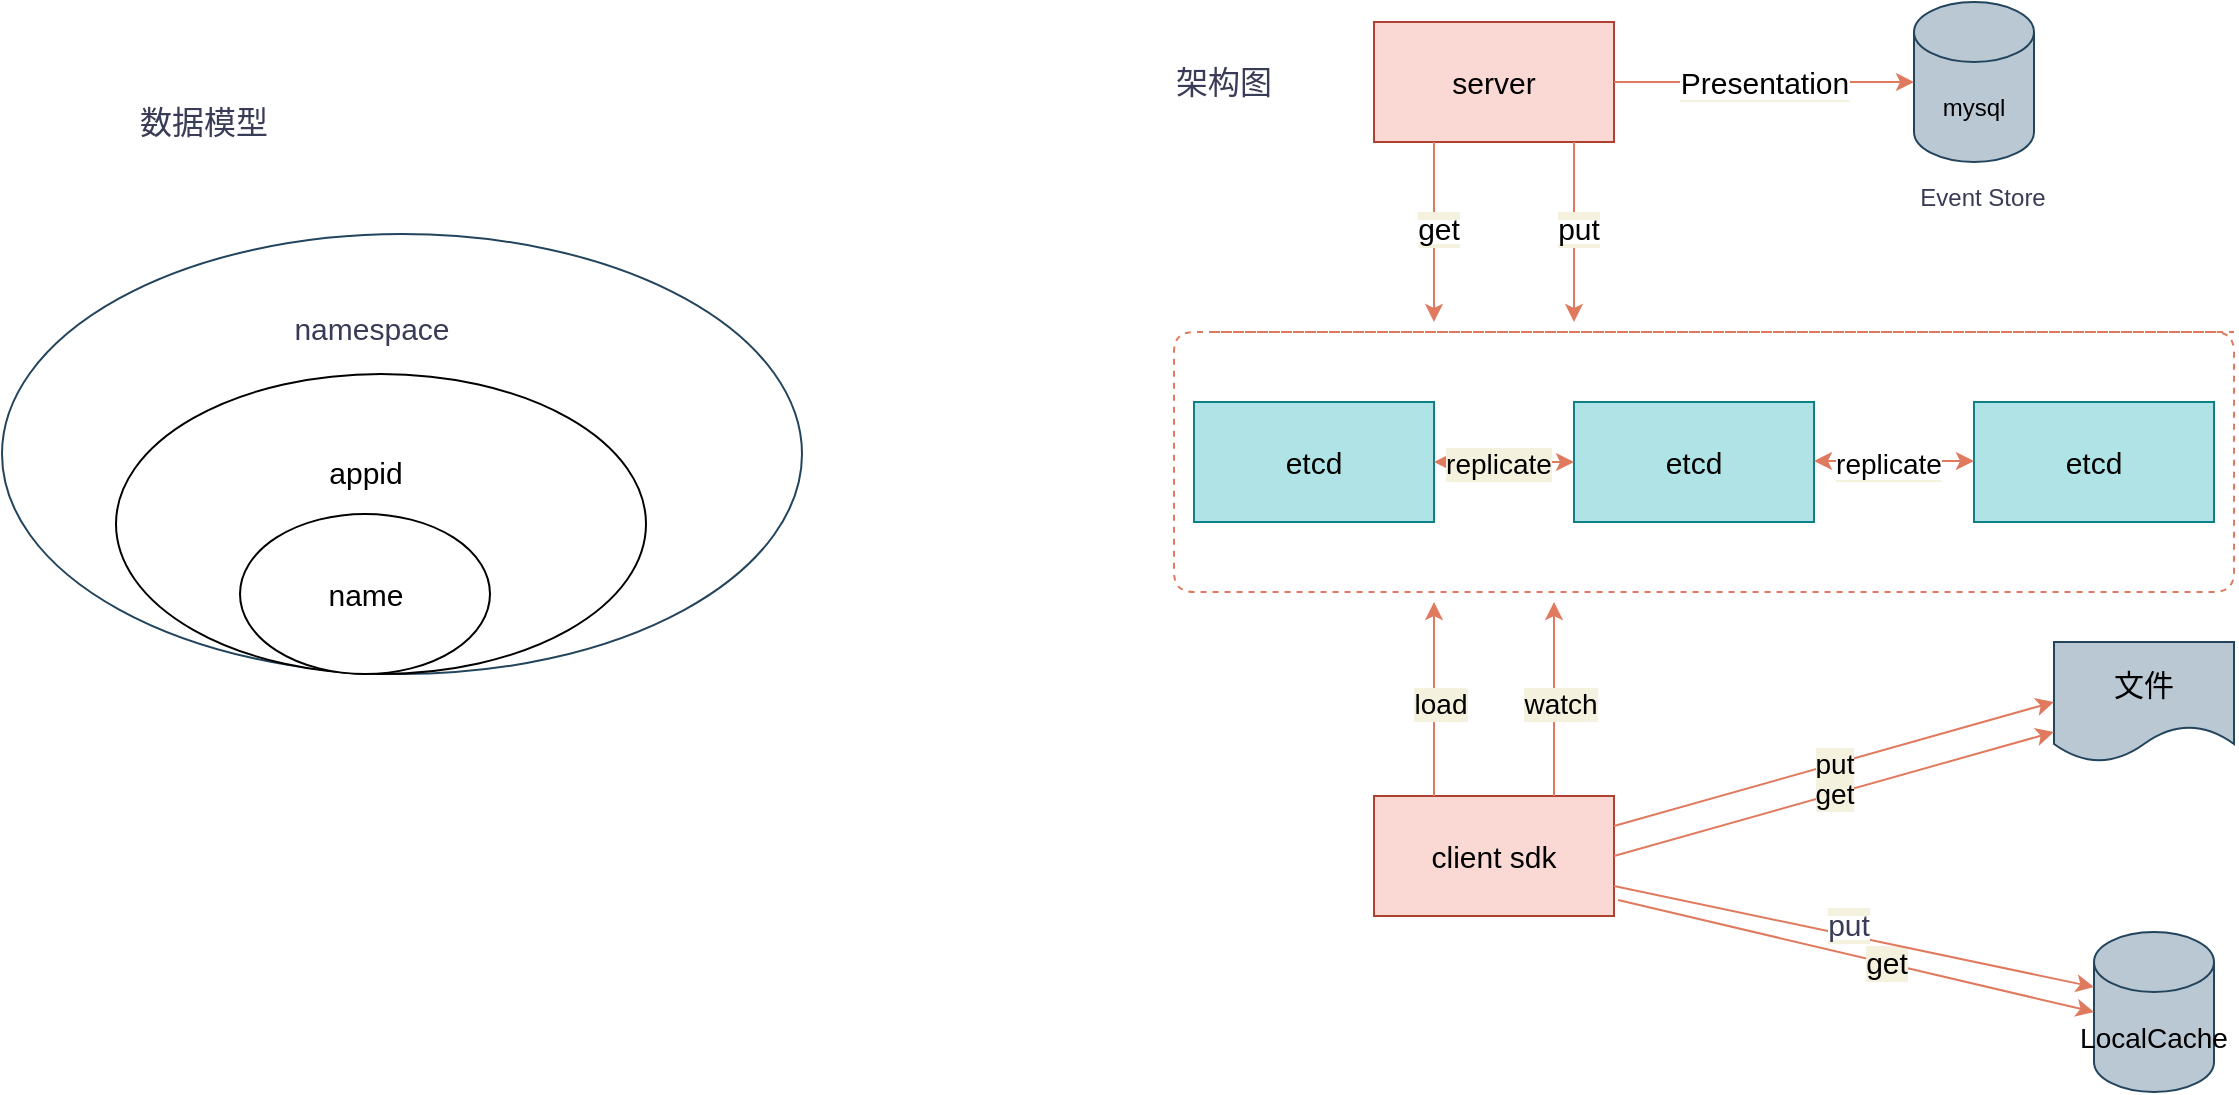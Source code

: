 <mxfile>
    <diagram id="Q3mBxXgB6su_p8Unu43f" name="Page-1">
        <mxGraphModel dx="2205" dy="807" grid="0" gridSize="10" guides="0" tooltips="1" connect="0" arrows="0" fold="1" page="1" pageScale="1" pageWidth="827" pageHeight="1169" background="#FFFFFF" math="0" shadow="0">
            <root>
                <mxCell id="0"/>
                <mxCell id="1" parent="0"/>
                <mxCell id="2" value="&lt;font style=&quot;font-size: 15px&quot; color=&quot;#000000&quot;&gt;etcd&lt;/font&gt;" style="whiteSpace=wrap;html=1;fillColor=#b0e3e6;strokeColor=#0e8088;" parent="1" vertex="1">
                    <mxGeometry x="170" y="240" width="120" height="60" as="geometry"/>
                </mxCell>
                <mxCell id="3" value="&lt;font style=&quot;font-size: 15px&quot; color=&quot;#000000&quot;&gt;etcd&lt;/font&gt;" style="whiteSpace=wrap;html=1;fillColor=#b0e3e6;strokeColor=#0e8088;" parent="1" vertex="1">
                    <mxGeometry x="360" y="240" width="120" height="60" as="geometry"/>
                </mxCell>
                <mxCell id="4" value="&lt;font style=&quot;font-size: 15px&quot; color=&quot;#000000&quot;&gt;etcd&lt;/font&gt;" style="whiteSpace=wrap;html=1;fillColor=#b0e3e6;strokeColor=#0e8088;" parent="1" vertex="1">
                    <mxGeometry x="560" y="240" width="120" height="60" as="geometry"/>
                </mxCell>
                <mxCell id="5" value="" style="endArrow=none;dashed=1;html=1;strokeColor=#E07A5F;fontColor=#393C56;labelBackgroundColor=#F4F1DE;" parent="1" edge="1">
                    <mxGeometry width="50" height="50" relative="1" as="geometry">
                        <mxPoint x="180" y="205" as="sourcePoint"/>
                        <mxPoint x="690" y="205" as="targetPoint"/>
                        <Array as="points">
                            <mxPoint x="690" y="205"/>
                            <mxPoint x="690" y="335"/>
                            <mxPoint x="160" y="335"/>
                            <mxPoint x="160" y="205"/>
                        </Array>
                    </mxGeometry>
                </mxCell>
                <mxCell id="6" value="&lt;font style=&quot;font-size: 15px&quot; color=&quot;#000000&quot;&gt;server&lt;/font&gt;" style="whiteSpace=wrap;html=1;fillColor=#fad9d5;strokeColor=#ae4132;" parent="1" vertex="1">
                    <mxGeometry x="260" y="50" width="120" height="60" as="geometry"/>
                </mxCell>
                <mxCell id="9" value="mysql" style="shape=cylinder3;whiteSpace=wrap;html=1;boundedLbl=1;backgroundOutline=1;size=15;fillColor=#bac8d3;strokeColor=#23445d;" parent="1" vertex="1">
                    <mxGeometry x="530" y="40" width="60" height="80" as="geometry"/>
                </mxCell>
                <mxCell id="10" value="&lt;font color=&quot;#000000&quot; style=&quot;font-size: 15px ; background-color: rgb(255 , 255 , 255)&quot;&gt;Presentation&lt;/font&gt;" style="endArrow=classic;html=1;entryX=0;entryY=0.5;entryDx=0;entryDy=0;entryPerimeter=0;strokeColor=#E07A5F;fontColor=#393C56;exitX=1;exitY=0.5;exitDx=0;exitDy=0;labelBackgroundColor=#F4F1DE;" parent="1" source="6" target="9" edge="1">
                    <mxGeometry width="50" height="50" relative="1" as="geometry">
                        <mxPoint x="380" y="10" as="sourcePoint"/>
                        <mxPoint x="210" y="20" as="targetPoint"/>
                    </mxGeometry>
                </mxCell>
                <mxCell id="11" value="" style="endArrow=classic;html=1;exitX=0.25;exitY=1;exitDx=0;exitDy=0;strokeColor=#E07A5F;fontColor=#393C56;labelBackgroundColor=#F4F1DE;" parent="1" source="6" edge="1">
                    <mxGeometry width="50" height="50" relative="1" as="geometry">
                        <mxPoint x="150" y="160" as="sourcePoint"/>
                        <mxPoint x="290" y="200" as="targetPoint"/>
                    </mxGeometry>
                </mxCell>
                <mxCell id="12" value="&lt;span style=&quot;background-color: rgb(255 , 255 , 255)&quot;&gt;&lt;font style=&quot;font-size: 15px&quot; color=&quot;#000000&quot;&gt;get&lt;/font&gt;&lt;/span&gt;" style="edgeLabel;html=1;align=center;verticalAlign=middle;resizable=0;points=[];fontColor=#393C56;labelBackgroundColor=#F4F1DE;" parent="11" vertex="1" connectable="0">
                    <mxGeometry x="-0.04" y="2" relative="1" as="geometry">
                        <mxPoint as="offset"/>
                    </mxGeometry>
                </mxCell>
                <mxCell id="13" value="&lt;font style=&quot;font-size: 15px&quot; color=&quot;#000000&quot;&gt;client sdk&lt;/font&gt;" style="whiteSpace=wrap;html=1;fillColor=#fad9d5;strokeColor=#ae4132;" parent="1" vertex="1">
                    <mxGeometry x="260" y="437" width="120" height="60" as="geometry"/>
                </mxCell>
                <mxCell id="15" value="&lt;font color=&quot;#000000&quot; style=&quot;font-size: 14px&quot;&gt;LocalCache&lt;/font&gt;" style="shape=cylinder3;whiteSpace=wrap;html=1;boundedLbl=1;backgroundOutline=1;size=15;fillColor=#bac8d3;strokeColor=#23445d;" parent="1" vertex="1">
                    <mxGeometry x="620" y="505" width="60" height="80" as="geometry"/>
                </mxCell>
                <mxCell id="16" value="" style="endArrow=classic;html=1;exitX=1.017;exitY=0.867;exitDx=0;exitDy=0;entryX=0;entryY=0.5;entryDx=0;entryDy=0;entryPerimeter=0;strokeColor=#E07A5F;fontColor=#393C56;exitPerimeter=0;labelBackgroundColor=#F4F1DE;" parent="1" source="13" target="15" edge="1">
                    <mxGeometry width="50" height="50" relative="1" as="geometry">
                        <mxPoint x="170" y="470" as="sourcePoint"/>
                        <mxPoint x="240" y="440" as="targetPoint"/>
                    </mxGeometry>
                </mxCell>
                <mxCell id="17" value="&lt;font style=&quot;font-size: 15px&quot; color=&quot;#000000&quot;&gt;get&lt;/font&gt;" style="edgeLabel;html=1;align=center;verticalAlign=middle;resizable=0;points=[];fontColor=#393C56;labelBackgroundColor=#F4F1DE;" parent="16" vertex="1" connectable="0">
                    <mxGeometry x="0.119" y="1" relative="1" as="geometry">
                        <mxPoint as="offset"/>
                    </mxGeometry>
                </mxCell>
                <mxCell id="19" value="" style="endArrow=classic;html=1;strokeColor=#E07A5F;fontColor=#393C56;exitX=0.75;exitY=0;exitDx=0;exitDy=0;labelBackgroundColor=#F4F1DE;" parent="1" source="13" edge="1">
                    <mxGeometry width="50" height="50" relative="1" as="geometry">
                        <mxPoint x="400" y="380" as="sourcePoint"/>
                        <mxPoint x="350" y="340" as="targetPoint"/>
                    </mxGeometry>
                </mxCell>
                <mxCell id="20" value="&lt;font style=&quot;font-size: 14px&quot; color=&quot;#000000&quot;&gt;watch&lt;/font&gt;" style="edgeLabel;html=1;align=center;verticalAlign=middle;resizable=0;points=[];fontColor=#393C56;labelBackgroundColor=#F4F1DE;" parent="19" vertex="1" connectable="0">
                    <mxGeometry x="-0.044" y="-3" relative="1" as="geometry">
                        <mxPoint as="offset"/>
                    </mxGeometry>
                </mxCell>
                <mxCell id="24" value="" style="endArrow=classic;startArrow=classic;html=1;exitX=1;exitY=0.5;exitDx=0;exitDy=0;entryX=0;entryY=0.5;entryDx=0;entryDy=0;strokeColor=#E07A5F;fontColor=#393C56;labelBackgroundColor=#F4F1DE;" parent="1" source="2" target="3" edge="1">
                    <mxGeometry width="50" height="50" relative="1" as="geometry">
                        <mxPoint x="190" y="310" as="sourcePoint"/>
                        <mxPoint x="240" y="260" as="targetPoint"/>
                    </mxGeometry>
                </mxCell>
                <mxCell id="25" value="&lt;font color=&quot;#000000&quot; style=&quot;font-size: 14px&quot;&gt;replicate&lt;/font&gt;" style="edgeLabel;html=1;align=center;verticalAlign=middle;resizable=0;points=[];fontColor=#393C56;labelBackgroundColor=#F4F1DE;" parent="24" vertex="1" connectable="0">
                    <mxGeometry x="-0.08" y="-1" relative="1" as="geometry">
                        <mxPoint as="offset"/>
                    </mxGeometry>
                </mxCell>
                <mxCell id="26" value="" style="endArrow=classic;startArrow=classic;html=1;exitX=1;exitY=0.5;exitDx=0;exitDy=0;entryX=0;entryY=0.5;entryDx=0;entryDy=0;strokeColor=#E07A5F;fontColor=#393C56;labelBackgroundColor=#F4F1DE;" parent="1" edge="1">
                    <mxGeometry width="50" height="50" relative="1" as="geometry">
                        <mxPoint x="480" y="269.5" as="sourcePoint"/>
                        <mxPoint x="560" y="269.5" as="targetPoint"/>
                    </mxGeometry>
                </mxCell>
                <mxCell id="27" value="&lt;font style=&quot;font-size: 14px ; background-color: rgb(255 , 255 , 255)&quot; color=&quot;#000000&quot;&gt;replicate&lt;/font&gt;" style="edgeLabel;html=1;align=center;verticalAlign=middle;resizable=0;points=[];fontColor=#393C56;labelBackgroundColor=#F4F1DE;" parent="26" vertex="1" connectable="0">
                    <mxGeometry x="-0.08" y="-1" relative="1" as="geometry">
                        <mxPoint as="offset"/>
                    </mxGeometry>
                </mxCell>
                <mxCell id="66" value="&lt;span style=&quot;background-color: rgb(255 , 255 , 255)&quot;&gt;s&lt;/span&gt;" style="ellipse;whiteSpace=wrap;html=1;strokeColor=#23445d;fillColor=#FFFFFF;" parent="1" vertex="1">
                    <mxGeometry x="-426" y="156" width="400" height="220" as="geometry"/>
                </mxCell>
                <mxCell id="67" value="" style="ellipse;whiteSpace=wrap;html=1;fontColor=#393C56;fillColor=#FFFFFF;strokeColor=#000000;" parent="1" vertex="1">
                    <mxGeometry x="-369" y="226" width="265" height="150" as="geometry"/>
                </mxCell>
                <mxCell id="68" value="&lt;font style=&quot;font-size: 15px&quot;&gt;namespace&lt;/font&gt;" style="text;html=1;strokeColor=none;fillColor=none;align=center;verticalAlign=middle;whiteSpace=wrap;fontColor=#393C56;" parent="1" vertex="1">
                    <mxGeometry x="-261" y="193" width="40" height="20" as="geometry"/>
                </mxCell>
                <mxCell id="74" value="&lt;font color=&quot;#000000&quot; style=&quot;font-size: 15px&quot;&gt;文件&lt;/font&gt;" style="shape=document;whiteSpace=wrap;html=1;boundedLbl=1;fillColor=#bac8d3;strokeColor=#23445d;" parent="1" vertex="1">
                    <mxGeometry x="600" y="360" width="90" height="60" as="geometry"/>
                </mxCell>
                <mxCell id="78" value="&lt;font style=&quot;font-size: 14px&quot; color=&quot;#000000&quot;&gt;put&lt;/font&gt;" style="endArrow=classic;html=1;exitX=1;exitY=0.25;exitDx=0;exitDy=0;entryX=0;entryY=0.5;entryDx=0;entryDy=0;strokeColor=#E07A5F;fontColor=#393C56;labelBackgroundColor=#F4F1DE;" parent="1" source="13" target="74" edge="1">
                    <mxGeometry width="50" height="50" relative="1" as="geometry">
                        <mxPoint x="450" y="420" as="sourcePoint"/>
                        <mxPoint x="500" y="370" as="targetPoint"/>
                    </mxGeometry>
                </mxCell>
                <mxCell id="82" value="&lt;font style=&quot;font-size: 14px&quot; color=&quot;#000000&quot;&gt;get&lt;/font&gt;" style="endArrow=classic;html=1;entryX=0;entryY=0.75;entryDx=0;entryDy=0;fillColor=#F2CC8F;strokeColor=#E07A5F;fontColor=#393C56;exitX=1;exitY=0.5;exitDx=0;exitDy=0;labelBackgroundColor=#F4F1DE;" parent="1" source="13" target="74" edge="1">
                    <mxGeometry width="50" height="50" relative="1" as="geometry">
                        <mxPoint x="560" y="490" as="sourcePoint"/>
                        <mxPoint x="590" y="490" as="targetPoint"/>
                    </mxGeometry>
                </mxCell>
                <mxCell id="84" value="" style="endArrow=classic;html=1;strokeColor=#E07A5F;fillColor=#F2CC8F;fontColor=#393C56;entryX=0;entryY=0;entryDx=0;entryDy=27.5;entryPerimeter=0;exitX=1;exitY=0.75;exitDx=0;exitDy=0;labelBackgroundColor=#F4F1DE;" parent="1" target="15" edge="1" source="13">
                    <mxGeometry width="50" height="50" relative="1" as="geometry">
                        <mxPoint x="380" y="430" as="sourcePoint"/>
                        <mxPoint x="530" y="330" as="targetPoint"/>
                    </mxGeometry>
                </mxCell>
                <mxCell id="85" value="&lt;span style=&quot;background-color: rgb(255 , 255 , 255)&quot;&gt;&lt;font style=&quot;font-size: 15px&quot;&gt;put&lt;/font&gt;&lt;/span&gt;" style="edgeLabel;html=1;align=center;verticalAlign=middle;resizable=0;points=[];fontColor=#393C56;labelBackgroundColor=#F4F1DE;" parent="84" vertex="1" connectable="0">
                    <mxGeometry x="0.019" relative="1" as="geometry">
                        <mxPoint x="-6" y="-7" as="offset"/>
                    </mxGeometry>
                </mxCell>
                <mxCell id="86" value="" style="ellipse;whiteSpace=wrap;html=1;fontColor=#393C56;fillColor=#FFFFFF;strokeColor=#000000;" parent="1" vertex="1">
                    <mxGeometry x="-307" y="296" width="125" height="80" as="geometry"/>
                </mxCell>
                <mxCell id="87" value="&lt;font style=&quot;font-size: 15px&quot; color=&quot;#000000&quot;&gt;appid&lt;/font&gt;" style="text;html=1;strokeColor=none;fillColor=none;align=center;verticalAlign=middle;whiteSpace=wrap;fontColor=#393C56;" parent="1" vertex="1">
                    <mxGeometry x="-264.5" y="265" width="40" height="20" as="geometry"/>
                </mxCell>
                <mxCell id="89" value="&lt;font style=&quot;font-size: 15px&quot; color=&quot;#000000&quot;&gt;name&lt;/font&gt;" style="text;html=1;strokeColor=none;fillColor=none;align=center;verticalAlign=middle;whiteSpace=wrap;fontColor=#393C56;" parent="1" vertex="1">
                    <mxGeometry x="-264.5" y="326" width="40" height="20" as="geometry"/>
                </mxCell>
                <mxCell id="90" value="" style="endArrow=classic;html=1;exitX=0.5;exitY=1;exitDx=0;exitDy=0;strokeColor=#E07A5F;fontColor=#393C56;labelBackgroundColor=#F4F1DE;" parent="1" edge="1">
                    <mxGeometry width="50" height="50" relative="1" as="geometry">
                        <mxPoint x="360" y="110" as="sourcePoint"/>
                        <mxPoint x="360" y="200" as="targetPoint"/>
                    </mxGeometry>
                </mxCell>
                <mxCell id="91" value="&lt;span style=&quot;background-color: rgb(255 , 255 , 255)&quot;&gt;&lt;font color=&quot;#000000&quot; style=&quot;font-size: 15px&quot;&gt;put&lt;/font&gt;&lt;/span&gt;" style="edgeLabel;html=1;align=center;verticalAlign=middle;resizable=0;points=[];fontColor=#393C56;labelBackgroundColor=#F4F1DE;" parent="90" vertex="1" connectable="0">
                    <mxGeometry x="-0.04" y="2" relative="1" as="geometry">
                        <mxPoint as="offset"/>
                    </mxGeometry>
                </mxCell>
                <mxCell id="92" value="" style="endArrow=classic;html=1;exitX=0.25;exitY=0;exitDx=0;exitDy=0;strokeColor=#E07A5F;fontColor=#393C56;labelBackgroundColor=#F4F1DE;" parent="1" edge="1" source="13">
                    <mxGeometry width="50" height="50" relative="1" as="geometry">
                        <mxPoint x="290" y="400" as="sourcePoint"/>
                        <mxPoint x="290" y="340" as="targetPoint"/>
                    </mxGeometry>
                </mxCell>
                <mxCell id="93" value="&lt;font color=&quot;#000000&quot; style=&quot;font-size: 14px&quot;&gt;load&lt;/font&gt;" style="edgeLabel;html=1;align=center;verticalAlign=middle;resizable=0;points=[];fontColor=#393C56;labelBackgroundColor=#F4F1DE;" parent="92" vertex="1" connectable="0">
                    <mxGeometry x="-0.044" y="-3" relative="1" as="geometry">
                        <mxPoint as="offset"/>
                    </mxGeometry>
                </mxCell>
                <mxCell id="94" value="&lt;font style=&quot;font-size: 16px&quot;&gt;数据模型&lt;/font&gt;" style="text;html=1;strokeColor=none;fillColor=none;align=center;verticalAlign=middle;whiteSpace=wrap;fontColor=#393C56;" vertex="1" parent="1">
                    <mxGeometry x="-360" y="90" width="70" height="20" as="geometry"/>
                </mxCell>
                <mxCell id="95" value="&lt;font style=&quot;font-size: 16px&quot;&gt;架构图&lt;/font&gt;" style="text;html=1;strokeColor=none;fillColor=none;align=center;verticalAlign=middle;whiteSpace=wrap;fontColor=#393C56;" vertex="1" parent="1">
                    <mxGeometry x="160" y="70" width="50" height="20" as="geometry"/>
                </mxCell>
                <mxCell id="98" value="Event Store" style="text;html=1;align=center;verticalAlign=middle;resizable=0;points=[];autosize=1;strokeColor=none;fontColor=#393C56;" vertex="1" parent="1">
                    <mxGeometry x="527" y="129" width="73" height="18" as="geometry"/>
                </mxCell>
            </root>
        </mxGraphModel>
    </diagram>
</mxfile>